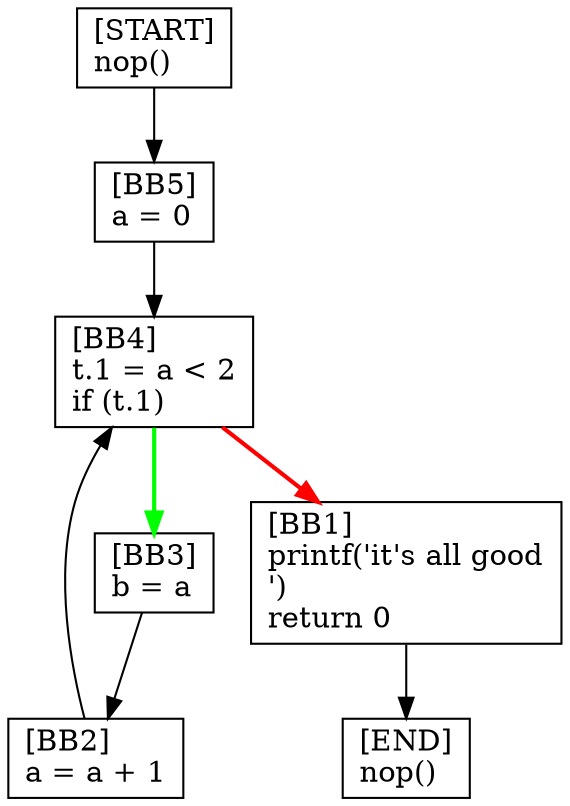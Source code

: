digraph {
  node [shape=box]
  BB1 [label="[BB1]\lprintf('it's all good\n')\lreturn 0\l"];
  START [label="[START]\lnop()\l"];
  END [label="[END]\lnop()\l"];
  BB2 [label="[BB2]\la = a + 1\l"];
  BB3 [label="[BB3]\lb = a\l"];
  BB4 [label="[BB4]\lt.1 = a < 2\lif (t.1)\l"];
  BB5 [label="[BB5]\la = 0\l"];
  BB2 -> BB4;
  BB1 -> END;
  BB4 -> BB3 [color=green, penwidth=2];
  BB3 -> BB2;
  BB5 -> BB4;
  START -> BB5;
  BB4 -> BB1 [color=red, penwidth=2];
}
